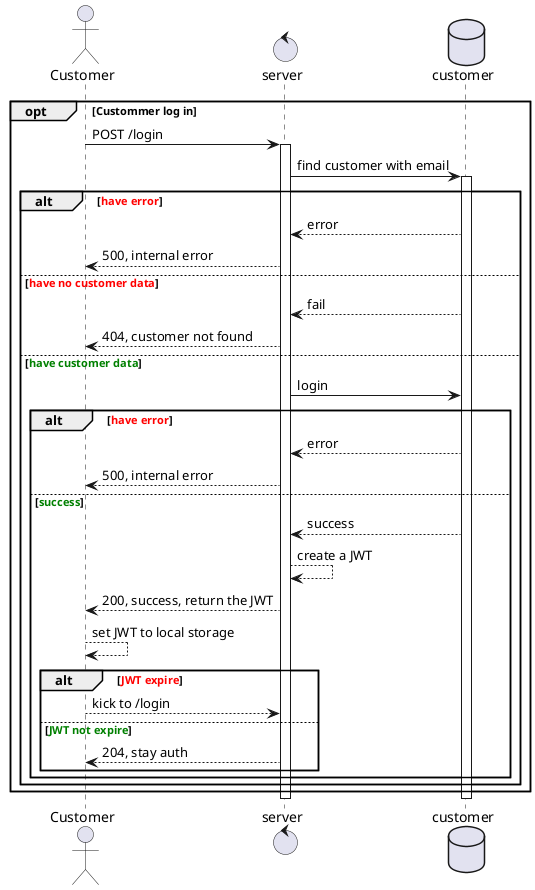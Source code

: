 @startuml auth state customer sequence

actor Customer 
control server
database customer

opt  Custommer log in
  Customer -> server: POST /login
  activate server
      server -> customer: find customer with email
      activate customer
      alt <font color=red>have error</font>
        customer --> server: error
        server --> Customer: 500, internal error
      else <font color=red>have no customer data</font>
        customer --> server: fail
        server --> Customer: 404, customer not found
      else <font color=green>have customer data</font>
          server -> customer: login
          alt <font color=red>have error</font>
            customer --> server: error
            server --> Customer: 500, internal error
          else <font color=green>success</font>
            customer --> server: success
            server --> server: create a JWT
            server --> Customer: 200, success, return the JWT
            Customer --> Customer: set JWT to local storage
            alt <font color=red>JWT expire</font>
            Customer --> server: kick to /login
            else <font color=green>JWT not expire</font>
            server --> Customer: 204, stay auth
            end
          end
      end
    end
    deactivate customer
    deactivate server


@enduml